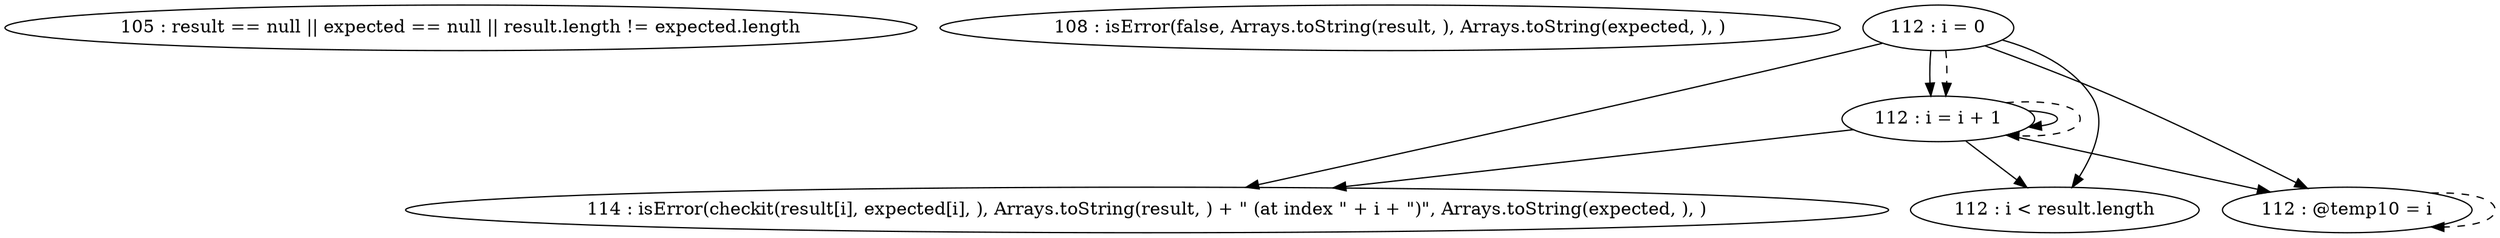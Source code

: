 digraph G {
"105 : result == null || expected == null || result.length != expected.length"
"108 : isError(false, Arrays.toString(result, ), Arrays.toString(expected, ), )"
"112 : i = 0"
"112 : i = 0" -> "114 : isError(checkit(result[i], expected[i], ), Arrays.toString(result, ) + \" (at index \" + i + \")\", Arrays.toString(expected, ), )"
"112 : i = 0" -> "112 : i < result.length"
"112 : i = 0" -> "112 : @temp10 = i"
"112 : i = 0" -> "112 : i = i + 1"
"112 : i = 0" -> "112 : i = i + 1" [style=dashed]
"112 : i < result.length"
"114 : isError(checkit(result[i], expected[i], ), Arrays.toString(result, ) + \" (at index \" + i + \")\", Arrays.toString(expected, ), )"
"112 : @temp10 = i"
"112 : @temp10 = i" -> "112 : @temp10 = i" [style=dashed]
"112 : i = i + 1"
"112 : i = i + 1" -> "114 : isError(checkit(result[i], expected[i], ), Arrays.toString(result, ) + \" (at index \" + i + \")\", Arrays.toString(expected, ), )"
"112 : i = i + 1" -> "112 : i < result.length"
"112 : i = i + 1" -> "112 : @temp10 = i"
"112 : i = i + 1" -> "112 : i = i + 1"
"112 : i = i + 1" -> "112 : i = i + 1" [style=dashed]
}